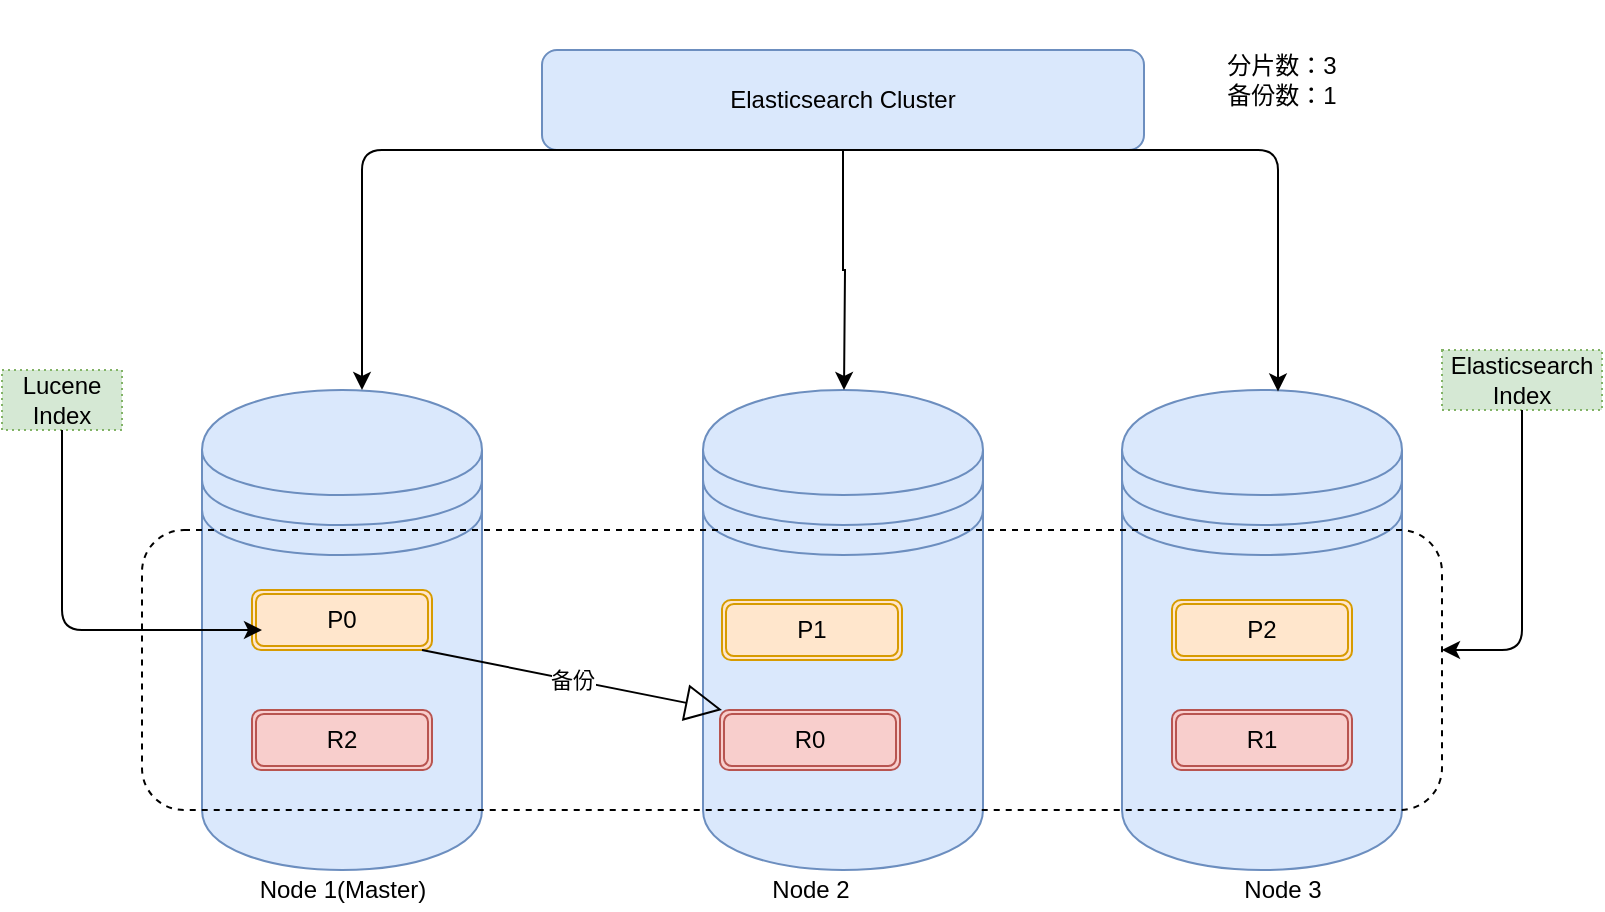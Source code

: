 <mxfile version="14.7.3" type="device"><diagram id="WBp0C96OtF5HnXp5INJm" name="Page-1"><mxGraphModel dx="982" dy="500" grid="1" gridSize="10" guides="1" tooltips="1" connect="1" arrows="1" fold="1" page="1" pageScale="1" pageWidth="827" pageHeight="1169" math="0" shadow="0"><root><mxCell id="0"/><mxCell id="1" parent="0"/><mxCell id="AHJXacs70USQ_u7FQJPR-1" value="" style="shape=datastore;whiteSpace=wrap;html=1;fillColor=#dae8fc;strokeColor=#6c8ebf;" vertex="1" parent="1"><mxGeometry x="110" y="440" width="140" height="240" as="geometry"/></mxCell><mxCell id="AHJXacs70USQ_u7FQJPR-2" value="" style="shape=datastore;whiteSpace=wrap;html=1;fillColor=#dae8fc;strokeColor=#6c8ebf;" vertex="1" parent="1"><mxGeometry x="360.5" y="440" width="140" height="240" as="geometry"/></mxCell><mxCell id="AHJXacs70USQ_u7FQJPR-4" value="" style="shape=datastore;whiteSpace=wrap;html=1;fillColor=#dae8fc;strokeColor=#6c8ebf;" vertex="1" parent="1"><mxGeometry x="570" y="440" width="140" height="240" as="geometry"/></mxCell><mxCell id="AHJXacs70USQ_u7FQJPR-5" value="Node 1(Master)" style="text;html=1;align=center;verticalAlign=middle;resizable=0;points=[];autosize=1;strokeColor=none;" vertex="1" parent="1"><mxGeometry x="130" y="680" width="100" height="20" as="geometry"/></mxCell><mxCell id="AHJXacs70USQ_u7FQJPR-6" value="Node 2" style="text;html=1;align=center;verticalAlign=middle;resizable=0;points=[];autosize=1;strokeColor=none;" vertex="1" parent="1"><mxGeometry x="389" y="680" width="50" height="20" as="geometry"/></mxCell><mxCell id="AHJXacs70USQ_u7FQJPR-7" value="Node 3" style="text;html=1;align=center;verticalAlign=middle;resizable=0;points=[];autosize=1;strokeColor=none;" vertex="1" parent="1"><mxGeometry x="625" y="680" width="50" height="20" as="geometry"/></mxCell><mxCell id="AHJXacs70USQ_u7FQJPR-10" value="P0" style="shape=ext;double=1;rounded=1;whiteSpace=wrap;html=1;fillColor=#ffe6cc;strokeColor=#d79b00;" vertex="1" parent="1"><mxGeometry x="135" y="540" width="90" height="30" as="geometry"/></mxCell><mxCell id="AHJXacs70USQ_u7FQJPR-11" value="P1" style="shape=ext;double=1;rounded=1;whiteSpace=wrap;html=1;fillColor=#ffe6cc;strokeColor=#d79b00;" vertex="1" parent="1"><mxGeometry x="370" y="545" width="90" height="30" as="geometry"/></mxCell><mxCell id="AHJXacs70USQ_u7FQJPR-12" value="P2" style="shape=ext;double=1;rounded=1;whiteSpace=wrap;html=1;fillColor=#ffe6cc;strokeColor=#d79b00;" vertex="1" parent="1"><mxGeometry x="595" y="545" width="90" height="30" as="geometry"/></mxCell><mxCell id="AHJXacs70USQ_u7FQJPR-14" value="R2" style="shape=ext;double=1;rounded=1;whiteSpace=wrap;html=1;fillColor=#f8cecc;strokeColor=#b85450;" vertex="1" parent="1"><mxGeometry x="135" y="600" width="90" height="30" as="geometry"/></mxCell><mxCell id="AHJXacs70USQ_u7FQJPR-15" value="R0" style="shape=ext;double=1;rounded=1;whiteSpace=wrap;html=1;fillColor=#f8cecc;strokeColor=#b85450;" vertex="1" parent="1"><mxGeometry x="369" y="600" width="90" height="30" as="geometry"/></mxCell><mxCell id="AHJXacs70USQ_u7FQJPR-16" value="R1" style="shape=ext;double=1;rounded=1;whiteSpace=wrap;html=1;fillColor=#f8cecc;strokeColor=#b85450;" vertex="1" parent="1"><mxGeometry x="595" y="600" width="90" height="30" as="geometry"/></mxCell><mxCell id="AHJXacs70USQ_u7FQJPR-21" style="edgeStyle=orthogonalEdgeStyle;rounded=0;orthogonalLoop=1;jettySize=auto;html=1;" edge="1" parent="1" source="AHJXacs70USQ_u7FQJPR-18"><mxGeometry relative="1" as="geometry"><mxPoint x="431" y="440" as="targetPoint"/></mxGeometry></mxCell><mxCell id="AHJXacs70USQ_u7FQJPR-18" value="Elasticsearch Cluster" style="rounded=1;whiteSpace=wrap;html=1;fillColor=#dae8fc;strokeColor=#6c8ebf;" vertex="1" parent="1"><mxGeometry x="280" y="270" width="301" height="50" as="geometry"/></mxCell><mxCell id="AHJXacs70USQ_u7FQJPR-23" value="" style="edgeStyle=elbowEdgeStyle;elbow=horizontal;endArrow=classic;html=1;exitX=0.5;exitY=1;exitDx=0;exitDy=0;" edge="1" parent="1" source="AHJXacs70USQ_u7FQJPR-18" target="AHJXacs70USQ_u7FQJPR-1"><mxGeometry width="50" height="50" relative="1" as="geometry"><mxPoint x="400" y="420" as="sourcePoint"/><mxPoint x="380" y="630" as="targetPoint"/><Array as="points"><mxPoint x="190" y="380"/><mxPoint x="200" y="330"/><mxPoint x="200" y="320"/></Array></mxGeometry></mxCell><mxCell id="AHJXacs70USQ_u7FQJPR-24" value="" style="edgeStyle=elbowEdgeStyle;elbow=horizontal;endArrow=classic;html=1;exitX=0.5;exitY=1;exitDx=0;exitDy=0;entryX=0.555;entryY=0.003;entryDx=0;entryDy=0;entryPerimeter=0;" edge="1" parent="1" source="AHJXacs70USQ_u7FQJPR-18" target="AHJXacs70USQ_u7FQJPR-4"><mxGeometry width="50" height="50" relative="1" as="geometry"><mxPoint x="526.344" y="322.4" as="sourcePoint"/><mxPoint x="300.66" y="450" as="targetPoint"/><Array as="points"><mxPoint x="648" y="380"/></Array></mxGeometry></mxCell><mxCell id="AHJXacs70USQ_u7FQJPR-25" value="备份" style="endArrow=block;endSize=16;endFill=0;html=1;" edge="1" parent="1"><mxGeometry width="160" relative="1" as="geometry"><mxPoint x="220" y="570" as="sourcePoint"/><mxPoint x="370" y="600" as="targetPoint"/><Array as="points"><mxPoint x="370" y="600"/></Array></mxGeometry></mxCell><mxCell id="AHJXacs70USQ_u7FQJPR-31" value="分片数：3&lt;br&gt;备份数：1" style="text;html=1;strokeColor=none;fillColor=none;align=center;verticalAlign=middle;whiteSpace=wrap;rounded=0;dashed=1;dashPattern=1 2;" vertex="1" parent="1"><mxGeometry x="610" y="245" width="80" height="80" as="geometry"/></mxCell><mxCell id="AHJXacs70USQ_u7FQJPR-32" value="Lucene Index" style="text;html=1;strokeColor=#82b366;fillColor=#d5e8d4;align=center;verticalAlign=middle;whiteSpace=wrap;rounded=0;dashed=1;dashPattern=1 2;" vertex="1" parent="1"><mxGeometry x="10" y="430" width="60" height="30" as="geometry"/></mxCell><mxCell id="AHJXacs70USQ_u7FQJPR-33" value="Elasticsearch Index" style="text;html=1;strokeColor=#82b366;fillColor=#d5e8d4;align=center;verticalAlign=middle;whiteSpace=wrap;rounded=0;dashed=1;dashPattern=1 2;" vertex="1" parent="1"><mxGeometry x="730" y="420" width="80" height="30" as="geometry"/></mxCell><mxCell id="AHJXacs70USQ_u7FQJPR-35" value="" style="edgeStyle=segmentEdgeStyle;endArrow=classic;html=1;exitX=0.5;exitY=1;exitDx=0;exitDy=0;" edge="1" parent="1" source="AHJXacs70USQ_u7FQJPR-32"><mxGeometry width="50" height="50" relative="1" as="geometry"><mxPoint x="20" y="560" as="sourcePoint"/><mxPoint x="140" y="560" as="targetPoint"/><Array as="points"><mxPoint x="40" y="560"/></Array></mxGeometry></mxCell><mxCell id="AHJXacs70USQ_u7FQJPR-36" value="" style="edgeStyle=elbowEdgeStyle;elbow=vertical;endArrow=classic;html=1;" edge="1" parent="1"><mxGeometry width="50" height="50" relative="1" as="geometry"><mxPoint x="770" y="450" as="sourcePoint"/><mxPoint x="730" y="570" as="targetPoint"/><Array as="points"><mxPoint x="760" y="570"/><mxPoint x="810" y="570"/><mxPoint x="824.66" y="450"/></Array></mxGeometry></mxCell><mxCell id="AHJXacs70USQ_u7FQJPR-38" value="" style="rounded=1;whiteSpace=wrap;html=1;dashed=1;fillColor=none;" vertex="1" parent="1"><mxGeometry x="80" y="510" width="650" height="140" as="geometry"/></mxCell></root></mxGraphModel></diagram></mxfile>